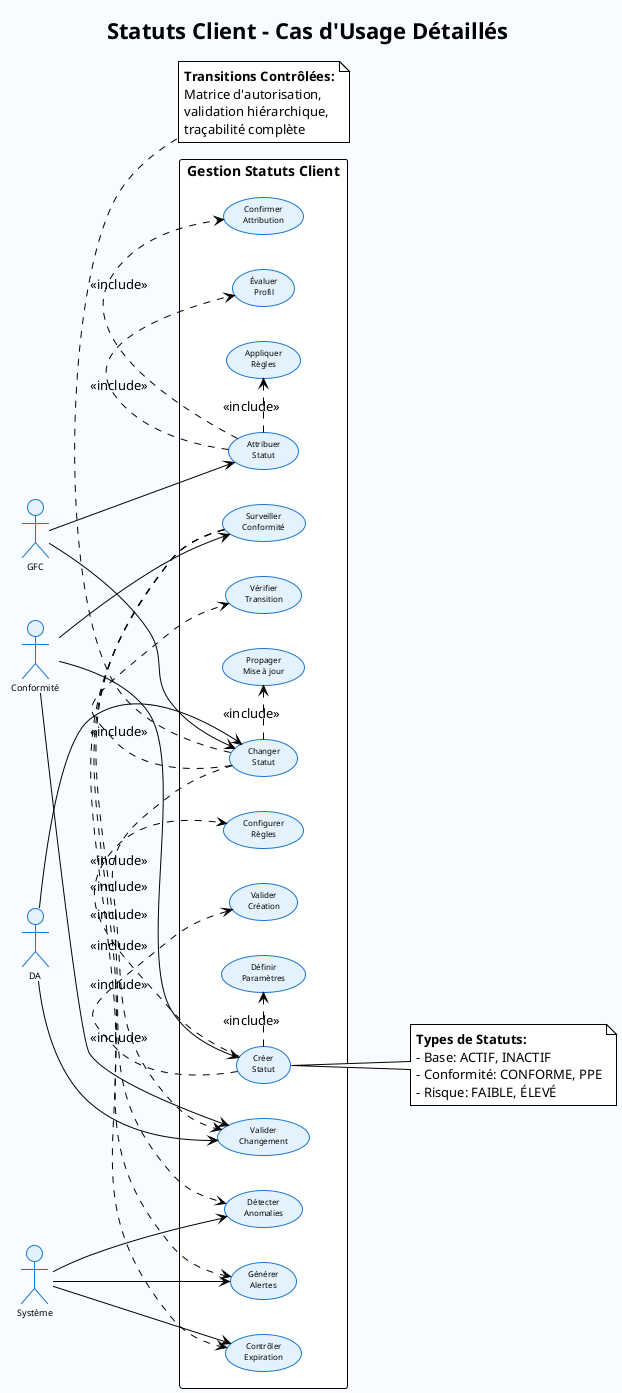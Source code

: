 @startuml UC_Detail_StatutsClient
!theme plain
skinparam backgroundColor #F8FBFF
skinparam usecase {
    BackgroundColor #E3F2FD
    BorderColor #1976D2
    FontSize 8
}
skinparam actor {
    BackgroundColor #E3F2FD
    BorderColor #1976D2
    FontSize 9
}
skinparam note FontSize 7

title Statuts Client - Cas d'Usage Détaillés

left to right direction

actor "GFC" as G
actor "Conformité" as C
actor "DA" as D
actor "Système" as S

rectangle "Gestion Statuts Client" {
  
  usecase "Créer\nStatut" as UC1
  usecase "Définir\nParamètres" as UC1_1
  usecase "Configurer\nRègles" as UC1_2
  usecase "Valider\nCréation" as UC1_3
  
  usecase "Attribuer\nStatut" as UC2
  usecase "Évaluer\nProfil" as UC2_1
  usecase "Appliquer\nRègles" as UC2_2
  usecase "Confirmer\nAttribution" as UC2_3
  
  usecase "Changer\nStatut" as UC3
  usecase "Vérifier\nTransition" as UC3_1
  usecase "Valider\nChangement" as UC3_2
  usecase "Propager\nMise à jour" as UC3_3
  
  usecase "Surveiller\nConformité" as UC4
  usecase "Contrôler\nExpiration" as UC4_1
  usecase "Détecter\nAnomalies" as UC4_2
  usecase "Générer\nAlertes" as UC4_3
}

' Relations
G --> UC2
G --> UC3

C --> UC1
C --> UC3_2
C --> UC4

D --> UC3
D --> UC3_2

S --> UC4_1
S --> UC4_2
S --> UC4_3

' Inclusions
UC1 .> UC1_1 : <<include>>
UC1 .> UC1_2 : <<include>>
UC1 .> UC1_3 : <<include>>

UC2 .> UC2_1 : <<include>>
UC2 .> UC2_2 : <<include>>
UC2 .> UC2_3 : <<include>>

UC3 .> UC3_1 : <<include>>
UC3 .> UC3_2 : <<include>>
UC3 .> UC3_3 : <<include>>

UC4 .> UC4_1 : <<include>>
UC4 .> UC4_2 : <<include>>
UC4 .> UC4_3 : <<include>>

note right of UC1
**Types de Statuts:**
- Base: ACTIF, INACTIF
- Conformité: CONFORME, PPE
- Risque: FAIBLE, ÉLEVÉ
end note

note bottom of UC3
**Transitions Contrôlées:**
Matrice d'autorisation,
validation hiérarchique,
traçabilité complète
end note

@enduml
